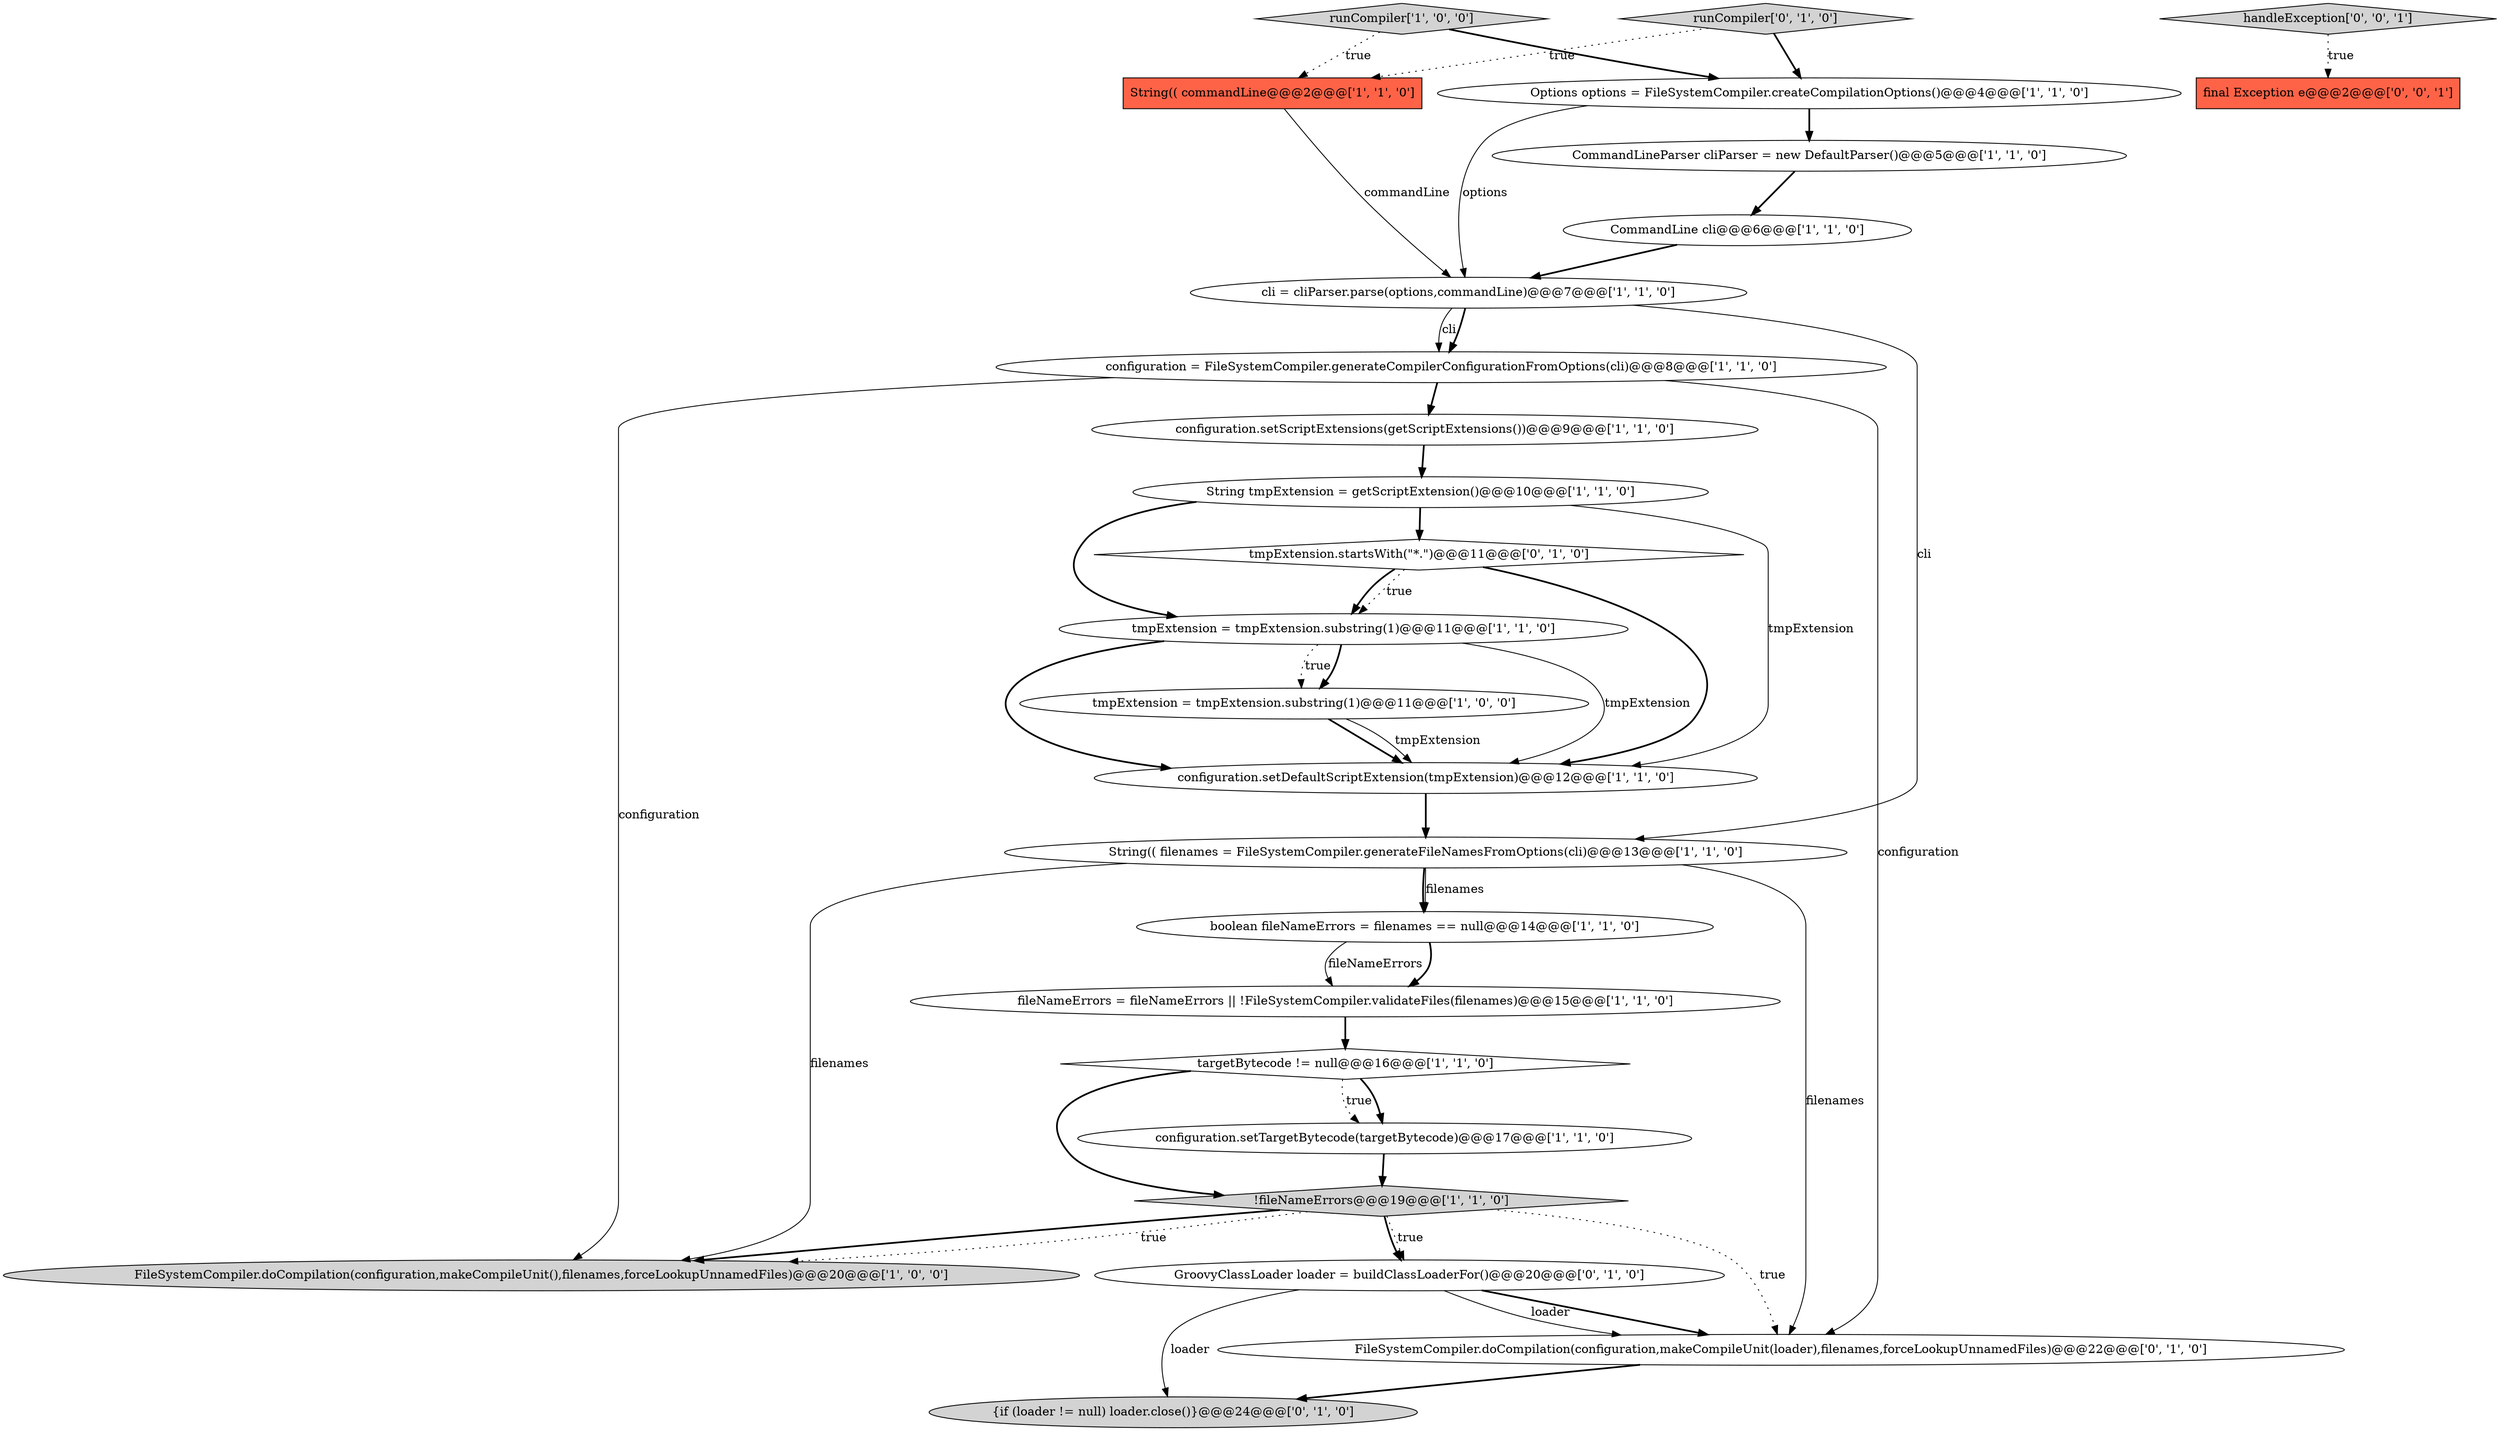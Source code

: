 digraph {
18 [style = filled, label = "boolean fileNameErrors = filenames == null@@@14@@@['1', '1', '0']", fillcolor = white, shape = ellipse image = "AAA0AAABBB1BBB"];
2 [style = filled, label = "FileSystemCompiler.doCompilation(configuration,makeCompileUnit(),filenames,forceLookupUnnamedFiles)@@@20@@@['1', '0', '0']", fillcolor = lightgray, shape = ellipse image = "AAA0AAABBB1BBB"];
7 [style = filled, label = "CommandLineParser cliParser = new DefaultParser()@@@5@@@['1', '1', '0']", fillcolor = white, shape = ellipse image = "AAA0AAABBB1BBB"];
14 [style = filled, label = "runCompiler['1', '0', '0']", fillcolor = lightgray, shape = diamond image = "AAA0AAABBB1BBB"];
21 [style = filled, label = "tmpExtension.startsWith(\"*.\")@@@11@@@['0', '1', '0']", fillcolor = white, shape = diamond image = "AAA0AAABBB2BBB"];
23 [style = filled, label = "runCompiler['0', '1', '0']", fillcolor = lightgray, shape = diamond image = "AAA0AAABBB2BBB"];
0 [style = filled, label = "targetBytecode != null@@@16@@@['1', '1', '0']", fillcolor = white, shape = diamond image = "AAA0AAABBB1BBB"];
5 [style = filled, label = "fileNameErrors = fileNameErrors || !FileSystemCompiler.validateFiles(filenames)@@@15@@@['1', '1', '0']", fillcolor = white, shape = ellipse image = "AAA0AAABBB1BBB"];
1 [style = filled, label = "tmpExtension = tmpExtension.substring(1)@@@11@@@['1', '0', '0']", fillcolor = white, shape = ellipse image = "AAA0AAABBB1BBB"];
12 [style = filled, label = "configuration.setDefaultScriptExtension(tmpExtension)@@@12@@@['1', '1', '0']", fillcolor = white, shape = ellipse image = "AAA0AAABBB1BBB"];
8 [style = filled, label = "configuration = FileSystemCompiler.generateCompilerConfigurationFromOptions(cli)@@@8@@@['1', '1', '0']", fillcolor = white, shape = ellipse image = "AAA0AAABBB1BBB"];
24 [style = filled, label = "final Exception e@@@2@@@['0', '0', '1']", fillcolor = tomato, shape = box image = "AAA0AAABBB3BBB"];
19 [style = filled, label = "GroovyClassLoader loader = buildClassLoaderFor()@@@20@@@['0', '1', '0']", fillcolor = white, shape = ellipse image = "AAA0AAABBB2BBB"];
16 [style = filled, label = "configuration.setScriptExtensions(getScriptExtensions())@@@9@@@['1', '1', '0']", fillcolor = white, shape = ellipse image = "AAA0AAABBB1BBB"];
13 [style = filled, label = "configuration.setTargetBytecode(targetBytecode)@@@17@@@['1', '1', '0']", fillcolor = white, shape = ellipse image = "AAA0AAABBB1BBB"];
9 [style = filled, label = "String(( filenames = FileSystemCompiler.generateFileNamesFromOptions(cli)@@@13@@@['1', '1', '0']", fillcolor = white, shape = ellipse image = "AAA0AAABBB1BBB"];
11 [style = filled, label = "!fileNameErrors@@@19@@@['1', '1', '0']", fillcolor = lightgray, shape = diamond image = "AAA0AAABBB1BBB"];
25 [style = filled, label = "handleException['0', '0', '1']", fillcolor = lightgray, shape = diamond image = "AAA0AAABBB3BBB"];
17 [style = filled, label = "String(( commandLine@@@2@@@['1', '1', '0']", fillcolor = tomato, shape = box image = "AAA0AAABBB1BBB"];
3 [style = filled, label = "cli = cliParser.parse(options,commandLine)@@@7@@@['1', '1', '0']", fillcolor = white, shape = ellipse image = "AAA0AAABBB1BBB"];
10 [style = filled, label = "CommandLine cli@@@6@@@['1', '1', '0']", fillcolor = white, shape = ellipse image = "AAA0AAABBB1BBB"];
22 [style = filled, label = "FileSystemCompiler.doCompilation(configuration,makeCompileUnit(loader),filenames,forceLookupUnnamedFiles)@@@22@@@['0', '1', '0']", fillcolor = white, shape = ellipse image = "AAA1AAABBB2BBB"];
15 [style = filled, label = "Options options = FileSystemCompiler.createCompilationOptions()@@@4@@@['1', '1', '0']", fillcolor = white, shape = ellipse image = "AAA0AAABBB1BBB"];
4 [style = filled, label = "String tmpExtension = getScriptExtension()@@@10@@@['1', '1', '0']", fillcolor = white, shape = ellipse image = "AAA0AAABBB1BBB"];
20 [style = filled, label = "{if (loader != null) loader.close()}@@@24@@@['0', '1', '0']", fillcolor = lightgray, shape = ellipse image = "AAA1AAABBB2BBB"];
6 [style = filled, label = "tmpExtension = tmpExtension.substring(1)@@@11@@@['1', '1', '0']", fillcolor = white, shape = ellipse image = "AAA0AAABBB1BBB"];
8->16 [style = bold, label=""];
9->18 [style = bold, label=""];
4->6 [style = bold, label=""];
8->2 [style = solid, label="configuration"];
6->12 [style = solid, label="tmpExtension"];
11->2 [style = dotted, label="true"];
23->15 [style = bold, label=""];
16->4 [style = bold, label=""];
9->2 [style = solid, label="filenames"];
7->10 [style = bold, label=""];
1->12 [style = bold, label=""];
3->9 [style = solid, label="cli"];
8->22 [style = solid, label="configuration"];
18->5 [style = bold, label=""];
6->1 [style = dotted, label="true"];
19->22 [style = bold, label=""];
0->13 [style = dotted, label="true"];
22->20 [style = bold, label=""];
15->7 [style = bold, label=""];
0->13 [style = bold, label=""];
0->11 [style = bold, label=""];
18->5 [style = solid, label="fileNameErrors"];
11->2 [style = bold, label=""];
10->3 [style = bold, label=""];
15->3 [style = solid, label="options"];
21->12 [style = bold, label=""];
3->8 [style = solid, label="cli"];
12->9 [style = bold, label=""];
19->22 [style = solid, label="loader"];
5->0 [style = bold, label=""];
13->11 [style = bold, label=""];
11->19 [style = dotted, label="true"];
23->17 [style = dotted, label="true"];
11->19 [style = bold, label=""];
25->24 [style = dotted, label="true"];
9->22 [style = solid, label="filenames"];
3->8 [style = bold, label=""];
6->12 [style = bold, label=""];
21->6 [style = dotted, label="true"];
17->3 [style = solid, label="commandLine"];
9->18 [style = solid, label="filenames"];
4->12 [style = solid, label="tmpExtension"];
11->22 [style = dotted, label="true"];
19->20 [style = solid, label="loader"];
14->15 [style = bold, label=""];
4->21 [style = bold, label=""];
1->12 [style = solid, label="tmpExtension"];
6->1 [style = bold, label=""];
21->6 [style = bold, label=""];
14->17 [style = dotted, label="true"];
}
